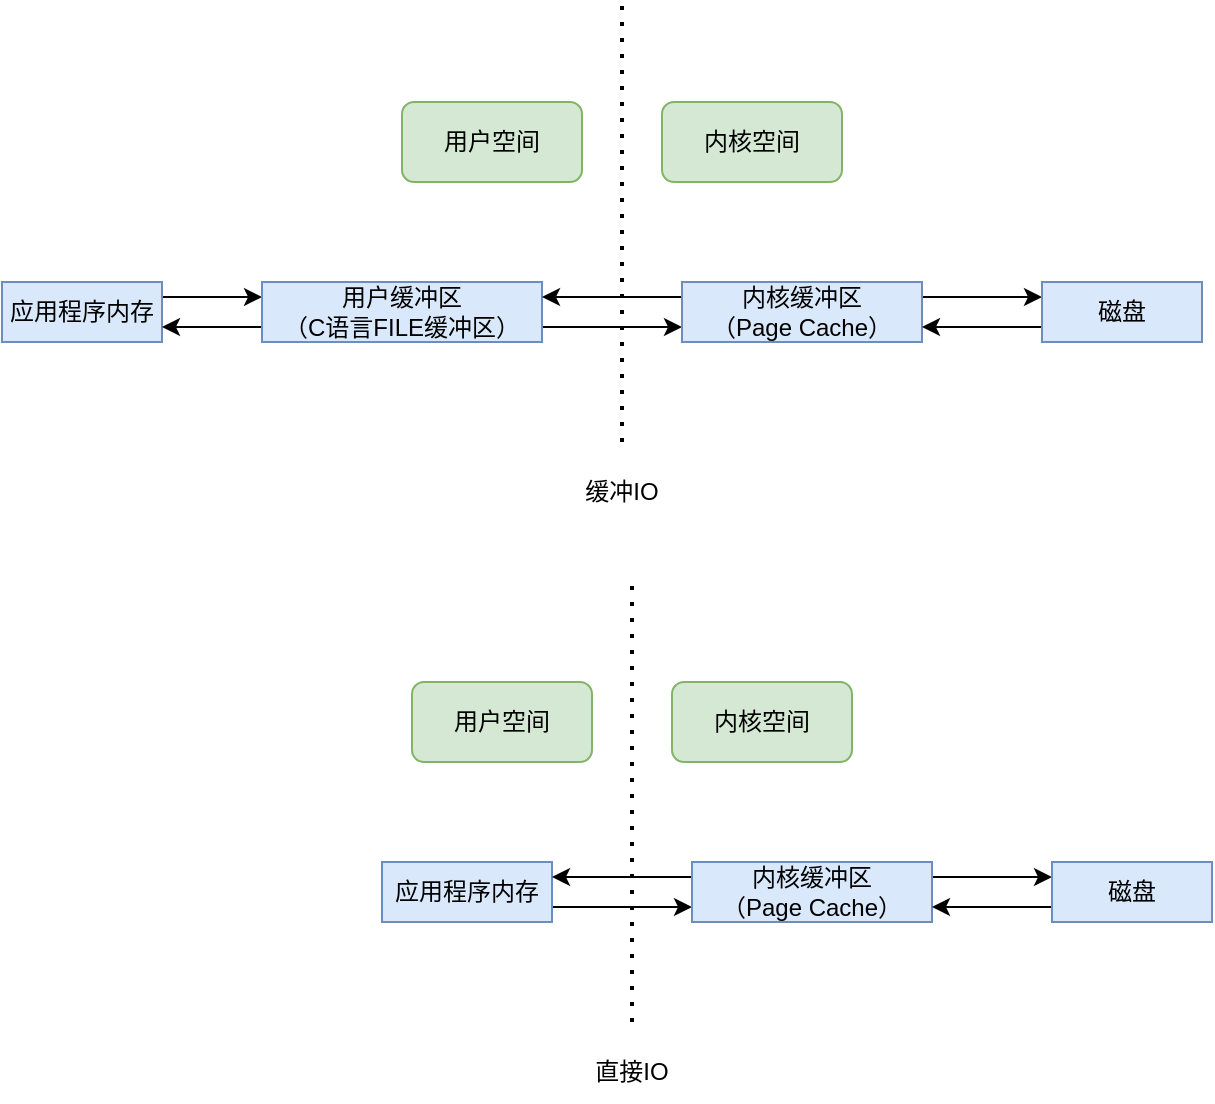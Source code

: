 <mxfile version="21.6.3" type="github">
  <diagram name="第 1 页" id="-lxnpsn0jJfDtlnjy4Ef">
    <mxGraphModel dx="895" dy="623" grid="1" gridSize="10" guides="1" tooltips="1" connect="1" arrows="1" fold="1" page="1" pageScale="1" pageWidth="827" pageHeight="1169" math="0" shadow="0">
      <root>
        <mxCell id="0" />
        <mxCell id="1" parent="0" />
        <mxCell id="utQGCpOFTn3IkIfa8WLX-1" value="用户空间" style="rounded=1;whiteSpace=wrap;html=1;fillColor=#d5e8d4;strokeColor=#82b366;" vertex="1" parent="1">
          <mxGeometry x="250" y="110" width="90" height="40" as="geometry" />
        </mxCell>
        <mxCell id="utQGCpOFTn3IkIfa8WLX-2" value="" style="endArrow=none;dashed=1;html=1;dashPattern=1 3;strokeWidth=2;rounded=0;" edge="1" parent="1">
          <mxGeometry width="50" height="50" relative="1" as="geometry">
            <mxPoint x="360" y="280" as="sourcePoint" />
            <mxPoint x="360" y="60" as="targetPoint" />
          </mxGeometry>
        </mxCell>
        <mxCell id="utQGCpOFTn3IkIfa8WLX-3" value="内核空间" style="rounded=1;whiteSpace=wrap;html=1;fillColor=#d5e8d4;strokeColor=#82b366;" vertex="1" parent="1">
          <mxGeometry x="380" y="110" width="90" height="40" as="geometry" />
        </mxCell>
        <mxCell id="utQGCpOFTn3IkIfa8WLX-7" style="edgeStyle=orthogonalEdgeStyle;rounded=0;orthogonalLoop=1;jettySize=auto;html=1;entryX=0;entryY=0.25;entryDx=0;entryDy=0;exitX=1;exitY=0.25;exitDx=0;exitDy=0;" edge="1" parent="1" source="utQGCpOFTn3IkIfa8WLX-4" target="utQGCpOFTn3IkIfa8WLX-6">
          <mxGeometry relative="1" as="geometry" />
        </mxCell>
        <mxCell id="utQGCpOFTn3IkIfa8WLX-4" value="应用程序内存" style="rounded=0;whiteSpace=wrap;html=1;fillColor=#dae8fc;strokeColor=#6c8ebf;" vertex="1" parent="1">
          <mxGeometry x="50" y="200" width="80" height="30" as="geometry" />
        </mxCell>
        <mxCell id="utQGCpOFTn3IkIfa8WLX-12" style="edgeStyle=orthogonalEdgeStyle;rounded=0;orthogonalLoop=1;jettySize=auto;html=1;entryX=1;entryY=0.75;entryDx=0;entryDy=0;exitX=0;exitY=0.75;exitDx=0;exitDy=0;" edge="1" parent="1" source="utQGCpOFTn3IkIfa8WLX-6" target="utQGCpOFTn3IkIfa8WLX-4">
          <mxGeometry relative="1" as="geometry" />
        </mxCell>
        <mxCell id="utQGCpOFTn3IkIfa8WLX-14" style="edgeStyle=orthogonalEdgeStyle;rounded=0;orthogonalLoop=1;jettySize=auto;html=1;exitX=1;exitY=0.75;exitDx=0;exitDy=0;entryX=0;entryY=0.75;entryDx=0;entryDy=0;" edge="1" parent="1" source="utQGCpOFTn3IkIfa8WLX-6" target="utQGCpOFTn3IkIfa8WLX-9">
          <mxGeometry relative="1" as="geometry" />
        </mxCell>
        <mxCell id="utQGCpOFTn3IkIfa8WLX-6" value="用户缓冲区&lt;br&gt;（C语言FILE缓冲区）" style="rounded=0;whiteSpace=wrap;html=1;fillColor=#dae8fc;strokeColor=#6c8ebf;" vertex="1" parent="1">
          <mxGeometry x="180" y="200" width="140" height="30" as="geometry" />
        </mxCell>
        <mxCell id="utQGCpOFTn3IkIfa8WLX-8" style="edgeStyle=orthogonalEdgeStyle;rounded=0;orthogonalLoop=1;jettySize=auto;html=1;entryX=0;entryY=0.25;entryDx=0;entryDy=0;exitX=1;exitY=0.25;exitDx=0;exitDy=0;" edge="1" source="utQGCpOFTn3IkIfa8WLX-9" target="utQGCpOFTn3IkIfa8WLX-10" parent="1">
          <mxGeometry relative="1" as="geometry" />
        </mxCell>
        <mxCell id="utQGCpOFTn3IkIfa8WLX-13" style="edgeStyle=orthogonalEdgeStyle;rounded=0;orthogonalLoop=1;jettySize=auto;html=1;exitX=0;exitY=0.25;exitDx=0;exitDy=0;entryX=1;entryY=0.25;entryDx=0;entryDy=0;" edge="1" parent="1" source="utQGCpOFTn3IkIfa8WLX-9" target="utQGCpOFTn3IkIfa8WLX-6">
          <mxGeometry relative="1" as="geometry" />
        </mxCell>
        <mxCell id="utQGCpOFTn3IkIfa8WLX-9" value="内核缓冲区&lt;br&gt;（Page Cache）" style="rounded=0;whiteSpace=wrap;html=1;fillColor=#dae8fc;strokeColor=#6c8ebf;" vertex="1" parent="1">
          <mxGeometry x="390" y="200" width="120" height="30" as="geometry" />
        </mxCell>
        <mxCell id="utQGCpOFTn3IkIfa8WLX-11" style="edgeStyle=orthogonalEdgeStyle;rounded=0;orthogonalLoop=1;jettySize=auto;html=1;exitX=0;exitY=0.75;exitDx=0;exitDy=0;entryX=1;entryY=0.75;entryDx=0;entryDy=0;" edge="1" parent="1" source="utQGCpOFTn3IkIfa8WLX-10" target="utQGCpOFTn3IkIfa8WLX-9">
          <mxGeometry relative="1" as="geometry" />
        </mxCell>
        <mxCell id="utQGCpOFTn3IkIfa8WLX-10" value="磁盘" style="rounded=0;whiteSpace=wrap;html=1;fillColor=#dae8fc;strokeColor=#6c8ebf;" vertex="1" parent="1">
          <mxGeometry x="570" y="200" width="80" height="30" as="geometry" />
        </mxCell>
        <mxCell id="utQGCpOFTn3IkIfa8WLX-15" value="缓冲IO" style="text;strokeColor=none;align=center;fillColor=none;html=1;verticalAlign=middle;whiteSpace=wrap;rounded=0;" vertex="1" parent="1">
          <mxGeometry x="330" y="290" width="60" height="30" as="geometry" />
        </mxCell>
        <mxCell id="utQGCpOFTn3IkIfa8WLX-29" value="用户空间" style="rounded=1;whiteSpace=wrap;html=1;fillColor=#d5e8d4;strokeColor=#82b366;" vertex="1" parent="1">
          <mxGeometry x="255" y="400" width="90" height="40" as="geometry" />
        </mxCell>
        <mxCell id="utQGCpOFTn3IkIfa8WLX-30" value="" style="endArrow=none;dashed=1;html=1;dashPattern=1 3;strokeWidth=2;rounded=0;" edge="1" parent="1">
          <mxGeometry width="50" height="50" relative="1" as="geometry">
            <mxPoint x="365" y="570" as="sourcePoint" />
            <mxPoint x="365" y="350" as="targetPoint" />
          </mxGeometry>
        </mxCell>
        <mxCell id="utQGCpOFTn3IkIfa8WLX-31" value="内核空间" style="rounded=1;whiteSpace=wrap;html=1;fillColor=#d5e8d4;strokeColor=#82b366;" vertex="1" parent="1">
          <mxGeometry x="385" y="400" width="90" height="40" as="geometry" />
        </mxCell>
        <mxCell id="utQGCpOFTn3IkIfa8WLX-35" style="edgeStyle=orthogonalEdgeStyle;rounded=0;orthogonalLoop=1;jettySize=auto;html=1;exitX=1;exitY=0.75;exitDx=0;exitDy=0;entryX=0;entryY=0.75;entryDx=0;entryDy=0;" edge="1" source="utQGCpOFTn3IkIfa8WLX-36" target="utQGCpOFTn3IkIfa8WLX-39" parent="1">
          <mxGeometry relative="1" as="geometry" />
        </mxCell>
        <mxCell id="utQGCpOFTn3IkIfa8WLX-36" value="应用程序内存" style="rounded=0;whiteSpace=wrap;html=1;fillColor=#dae8fc;strokeColor=#6c8ebf;" vertex="1" parent="1">
          <mxGeometry x="240" y="490" width="85" height="30" as="geometry" />
        </mxCell>
        <mxCell id="utQGCpOFTn3IkIfa8WLX-37" style="edgeStyle=orthogonalEdgeStyle;rounded=0;orthogonalLoop=1;jettySize=auto;html=1;entryX=0;entryY=0.25;entryDx=0;entryDy=0;exitX=1;exitY=0.25;exitDx=0;exitDy=0;" edge="1" source="utQGCpOFTn3IkIfa8WLX-39" target="utQGCpOFTn3IkIfa8WLX-41" parent="1">
          <mxGeometry relative="1" as="geometry" />
        </mxCell>
        <mxCell id="utQGCpOFTn3IkIfa8WLX-38" style="edgeStyle=orthogonalEdgeStyle;rounded=0;orthogonalLoop=1;jettySize=auto;html=1;exitX=0;exitY=0.25;exitDx=0;exitDy=0;entryX=1;entryY=0.25;entryDx=0;entryDy=0;" edge="1" source="utQGCpOFTn3IkIfa8WLX-39" target="utQGCpOFTn3IkIfa8WLX-36" parent="1">
          <mxGeometry relative="1" as="geometry" />
        </mxCell>
        <mxCell id="utQGCpOFTn3IkIfa8WLX-39" value="内核缓冲区&lt;br&gt;（Page Cache）" style="rounded=0;whiteSpace=wrap;html=1;fillColor=#dae8fc;strokeColor=#6c8ebf;" vertex="1" parent="1">
          <mxGeometry x="395" y="490" width="120" height="30" as="geometry" />
        </mxCell>
        <mxCell id="utQGCpOFTn3IkIfa8WLX-40" style="edgeStyle=orthogonalEdgeStyle;rounded=0;orthogonalLoop=1;jettySize=auto;html=1;exitX=0;exitY=0.75;exitDx=0;exitDy=0;entryX=1;entryY=0.75;entryDx=0;entryDy=0;" edge="1" source="utQGCpOFTn3IkIfa8WLX-41" target="utQGCpOFTn3IkIfa8WLX-39" parent="1">
          <mxGeometry relative="1" as="geometry" />
        </mxCell>
        <mxCell id="utQGCpOFTn3IkIfa8WLX-41" value="磁盘" style="rounded=0;whiteSpace=wrap;html=1;fillColor=#dae8fc;strokeColor=#6c8ebf;" vertex="1" parent="1">
          <mxGeometry x="575" y="490" width="80" height="30" as="geometry" />
        </mxCell>
        <mxCell id="utQGCpOFTn3IkIfa8WLX-42" value="直接IO" style="text;strokeColor=none;align=center;fillColor=none;html=1;verticalAlign=middle;whiteSpace=wrap;rounded=0;" vertex="1" parent="1">
          <mxGeometry x="335" y="580" width="60" height="30" as="geometry" />
        </mxCell>
      </root>
    </mxGraphModel>
  </diagram>
</mxfile>
